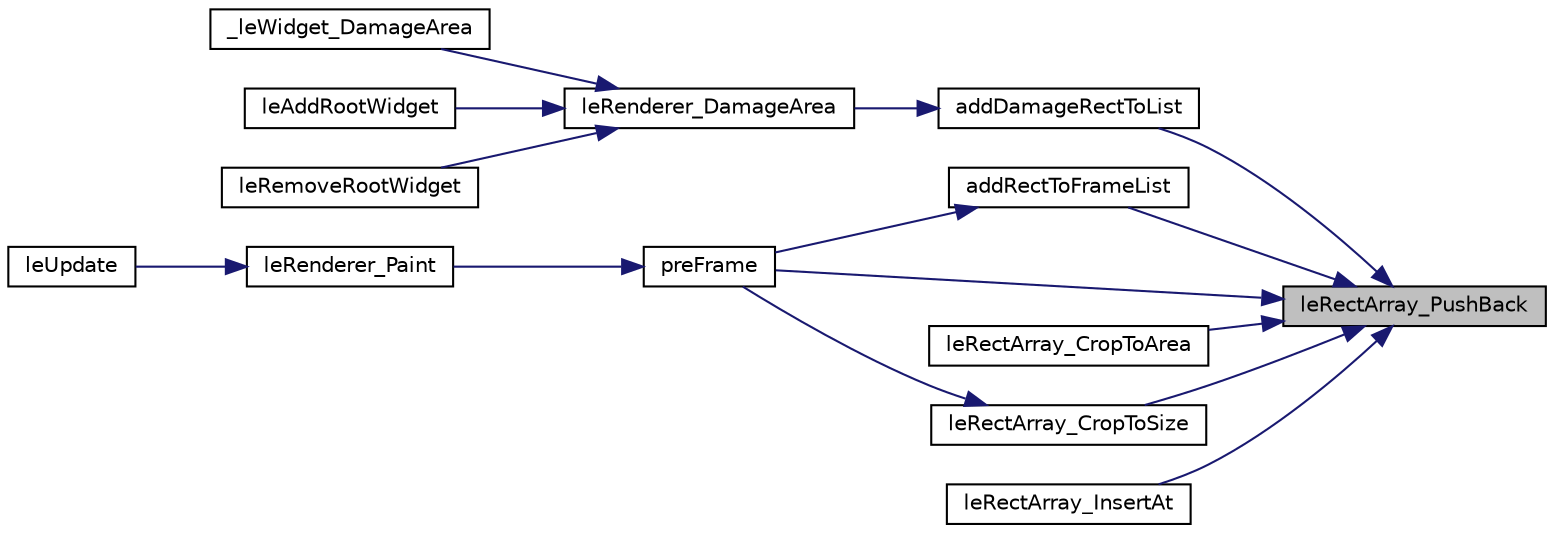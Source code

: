 digraph "leRectArray_PushBack"
{
 // LATEX_PDF_SIZE
  edge [fontname="Helvetica",fontsize="10",labelfontname="Helvetica",labelfontsize="10"];
  node [fontname="Helvetica",fontsize="10",shape=record];
  rankdir="RL";
  Node1 [label="leRectArray_PushBack",height=0.2,width=0.4,color="black", fillcolor="grey75", style="filled", fontcolor="black",tooltip=" "];
  Node1 -> Node2 [dir="back",color="midnightblue",fontsize="10",style="solid",fontname="Helvetica"];
  Node2 [label="addDamageRectToList",height=0.2,width=0.4,color="black", fillcolor="white", style="filled",URL="$legato__renderer_8c.html#aacff61f67b6e642ceef1a959905b90f9",tooltip=" "];
  Node2 -> Node3 [dir="back",color="midnightblue",fontsize="10",style="solid",fontname="Helvetica"];
  Node3 [label="leRenderer_DamageArea",height=0.2,width=0.4,color="black", fillcolor="white", style="filled",URL="$legato__renderer_8h.html#a770f9b81872402ad606748cc26c5647b",tooltip=" "];
  Node3 -> Node4 [dir="back",color="midnightblue",fontsize="10",style="solid",fontname="Helvetica"];
  Node4 [label="_leWidget_DamageArea",height=0.2,width=0.4,color="black", fillcolor="white", style="filled",URL="$legato__widget_8h.html#a7dfef85d86f84fd12d19acc75381e03a",tooltip=" "];
  Node3 -> Node5 [dir="back",color="midnightblue",fontsize="10",style="solid",fontname="Helvetica"];
  Node5 [label="leAddRootWidget",height=0.2,width=0.4,color="black", fillcolor="white", style="filled",URL="$legato__state_8h.html#ae1fdbdd6f59bedfb5a7c1ad39ca934a8",tooltip=" "];
  Node3 -> Node6 [dir="back",color="midnightblue",fontsize="10",style="solid",fontname="Helvetica"];
  Node6 [label="leRemoveRootWidget",height=0.2,width=0.4,color="black", fillcolor="white", style="filled",URL="$legato__state_8h.html#a81d5339db134e5128f2c4d3893407c0d",tooltip=" "];
  Node1 -> Node7 [dir="back",color="midnightblue",fontsize="10",style="solid",fontname="Helvetica"];
  Node7 [label="addRectToFrameList",height=0.2,width=0.4,color="black", fillcolor="white", style="filled",URL="$legato__renderer_8c.html#a1844be6545cda1f8bfd2eab43f7a3e97",tooltip=" "];
  Node7 -> Node8 [dir="back",color="midnightblue",fontsize="10",style="solid",fontname="Helvetica"];
  Node8 [label="preFrame",height=0.2,width=0.4,color="black", fillcolor="white", style="filled",URL="$legato__renderer_8c.html#a5cd18bfc0736c476ce112efa3731a01d",tooltip=" "];
  Node8 -> Node9 [dir="back",color="midnightblue",fontsize="10",style="solid",fontname="Helvetica"];
  Node9 [label="leRenderer_Paint",height=0.2,width=0.4,color="black", fillcolor="white", style="filled",URL="$legato__renderer_8h.html#a5fe07fb3c2652107f7037359528d465d",tooltip=" "];
  Node9 -> Node10 [dir="back",color="midnightblue",fontsize="10",style="solid",fontname="Helvetica"];
  Node10 [label="leUpdate",height=0.2,width=0.4,color="black", fillcolor="white", style="filled",URL="$legato__state_8h.html#aef7def9e4241d753aae63092a72f29f0",tooltip=" "];
  Node1 -> Node11 [dir="back",color="midnightblue",fontsize="10",style="solid",fontname="Helvetica"];
  Node11 [label="leRectArray_CropToArea",height=0.2,width=0.4,color="black", fillcolor="white", style="filled",URL="$legato__rectarray_8h.html#a4afa7945ee58ea2a9a01d93890634af4",tooltip=" "];
  Node1 -> Node12 [dir="back",color="midnightblue",fontsize="10",style="solid",fontname="Helvetica"];
  Node12 [label="leRectArray_CropToSize",height=0.2,width=0.4,color="black", fillcolor="white", style="filled",URL="$legato__rectarray_8h.html#a43b2719e4dd692ea0f9f273251cbe52a",tooltip=" "];
  Node12 -> Node8 [dir="back",color="midnightblue",fontsize="10",style="solid",fontname="Helvetica"];
  Node1 -> Node13 [dir="back",color="midnightblue",fontsize="10",style="solid",fontname="Helvetica"];
  Node13 [label="leRectArray_InsertAt",height=0.2,width=0.4,color="black", fillcolor="white", style="filled",URL="$legato__rectarray_8h.html#a2a10dfbed9232971218050c5c4240a37",tooltip=" "];
  Node1 -> Node8 [dir="back",color="midnightblue",fontsize="10",style="solid",fontname="Helvetica"];
}
